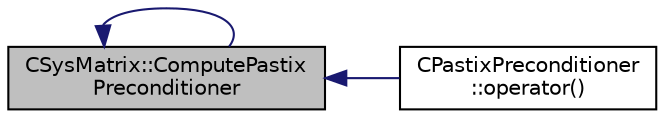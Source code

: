 digraph "CSysMatrix::ComputePastixPreconditioner"
{
  edge [fontname="Helvetica",fontsize="10",labelfontname="Helvetica",labelfontsize="10"];
  node [fontname="Helvetica",fontsize="10",shape=record];
  rankdir="LR";
  Node292 [label="CSysMatrix::ComputePastix\lPreconditioner",height=0.2,width=0.4,color="black", fillcolor="grey75", style="filled", fontcolor="black"];
  Node292 -> Node293 [dir="back",color="midnightblue",fontsize="10",style="solid",fontname="Helvetica"];
  Node293 [label="CPastixPreconditioner\l::operator()",height=0.2,width=0.4,color="black", fillcolor="white", style="filled",URL="$class_c_pastix_preconditioner.html#a76a93a3e1e1ee4652c268372ebcc2783",tooltip="Operator that defines the preconditioner operation. "];
  Node292 -> Node292 [dir="back",color="midnightblue",fontsize="10",style="solid",fontname="Helvetica"];
}
